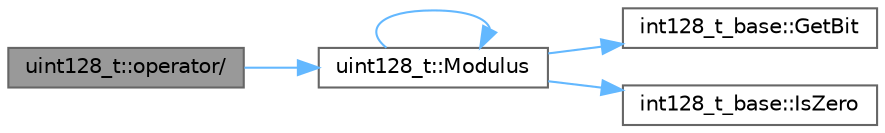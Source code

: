 digraph "uint128_t::operator/"
{
 // LATEX_PDF_SIZE
  bgcolor="transparent";
  edge [fontname=Helvetica,fontsize=10,labelfontname=Helvetica,labelfontsize=10];
  node [fontname=Helvetica,fontsize=10,shape=box,height=0.2,width=0.4];
  rankdir="LR";
  Node1 [id="Node000001",label="uint128_t::operator/",height=0.2,width=0.4,color="gray40", fillcolor="grey60", style="filled", fontcolor="black",tooltip=" "];
  Node1 -> Node2 [id="edge1_Node000001_Node000002",color="steelblue1",style="solid",tooltip=" "];
  Node2 [id="Node000002",label="uint128_t::Modulus",height=0.2,width=0.4,color="grey40", fillcolor="white", style="filled",URL="$structuint128__t.html#a68ea3a5a7a201d584df5956898532734",tooltip=" "];
  Node2 -> Node3 [id="edge2_Node000002_Node000003",color="steelblue1",style="solid",tooltip=" "];
  Node3 [id="Node000003",label="int128_t_base::GetBit",height=0.2,width=0.4,color="grey40", fillcolor="white", style="filled",URL="$structint128__t__base.html#abb3466094f1e36aba451893bcc749be0",tooltip=" "];
  Node2 -> Node4 [id="edge3_Node000002_Node000004",color="steelblue1",style="solid",tooltip=" "];
  Node4 [id="Node000004",label="int128_t_base::IsZero",height=0.2,width=0.4,color="grey40", fillcolor="white", style="filled",URL="$structint128__t__base.html#a4914053364b1c2ac255b2efcc9f77059",tooltip=" "];
  Node2 -> Node2 [id="edge4_Node000002_Node000002",color="steelblue1",style="solid",tooltip=" "];
}
